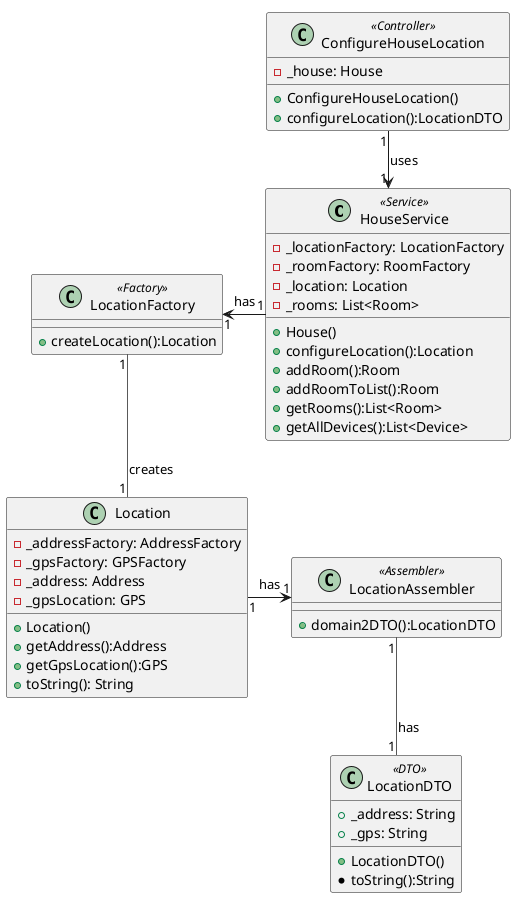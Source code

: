 @startuml
!pragma layout smetana

top to bottom direction
skinparam linetype ortho

class HouseService <<Service>>{
    -_locationFactory: LocationFactory
    -_roomFactory: RoomFactory
    -_location: Location
    -_rooms: List<Room>
    +House()
    +configureLocation():Location
    +addRoom():Room
    +addRoomToList():Room
    +getRooms():List<Room>
    +getAllDevices():List<Device>
}
class Location{
    -_addressFactory: AddressFactory
    -_gpsFactory: GPSFactory
    -_address: Address
    -_gpsLocation: GPS
    +Location()
    +getAddress():Address
    +getGpsLocation():GPS
    +toString(): String
}
class LocationDTO<<DTO>>{
    +_address: String
    +_gps: String
    +LocationDTO()
    *toString():String
}
class ConfigureHouseLocation<<Controller>>{
    -_house: House
    +ConfigureHouseLocation()
    +configureLocation():LocationDTO
}
class LocationFactory<<Factory>>{
    +createLocation():Location
}
class LocationAssembler<<Assembler>>{
    +domain2DTO():LocationDTO
}

ConfigureHouseLocation "1" -down-> "1" HouseService: uses
HouseService "1" -left-> "1" LocationFactory : has >
LocationFactory "1" --[#595959,plain] "1" Location : creates
LocationAssembler "1" --[#595959,plain] "1" LocationDTO : has >
Location "1" -right-> "1" LocationAssembler : has >
@enduml